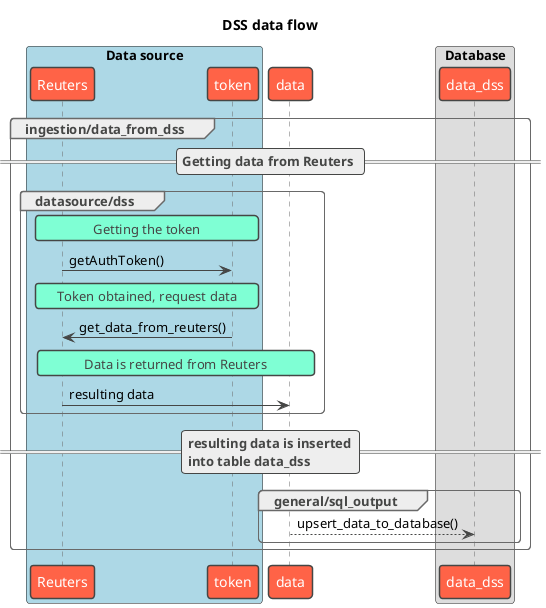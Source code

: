 @startuml dss

title "DSS data flow"

!theme vibrant

skinparam shadowing false
skinparam defaultFontName Ubuntu

box "Data source" #LightBlue
participant Reuters
participant token
end box
participant data
box "Database"
participant data_dss

group ingestion/data_from_dss
    == Getting data from Reuters ==

    group datasource/dss
        rnote over Reuters, token
        Getting the token
        end note

        Reuters -> token : getAuthToken()

        rnote over Reuters, token
        Token obtained, request data
        end note

        token -> Reuters : get_data_from_reuters()

        rnote over Reuters, data
        Data is returned from Reuters
        end note

        Reuters -> data : resulting data
    end

    == resulting data is inserted\ninto table data_dss ==

    group general/sql_output
        data --> data_dss : upsert_data_to_database()
    end

end

@enduml
